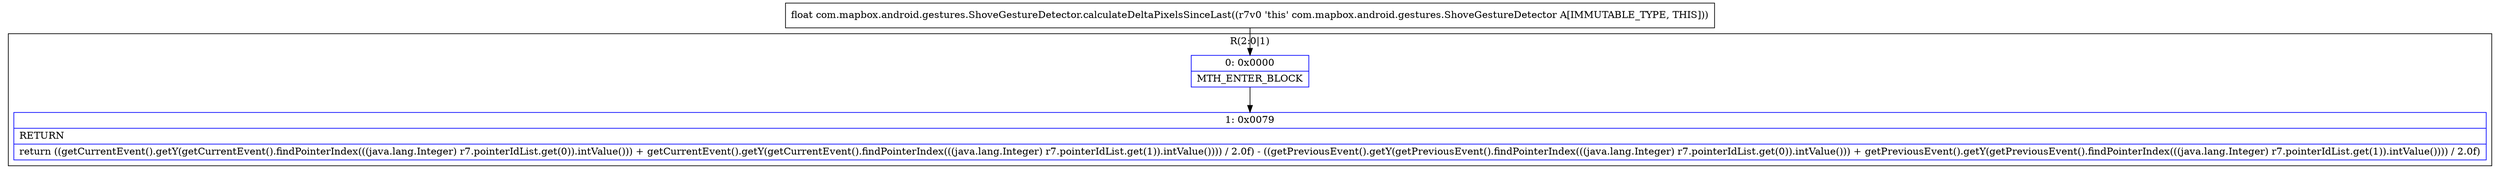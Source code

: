 digraph "CFG forcom.mapbox.android.gestures.ShoveGestureDetector.calculateDeltaPixelsSinceLast()F" {
subgraph cluster_Region_1175864988 {
label = "R(2:0|1)";
node [shape=record,color=blue];
Node_0 [shape=record,label="{0\:\ 0x0000|MTH_ENTER_BLOCK\l}"];
Node_1 [shape=record,label="{1\:\ 0x0079|RETURN\l|return ((getCurrentEvent().getY(getCurrentEvent().findPointerIndex(((java.lang.Integer) r7.pointerIdList.get(0)).intValue())) + getCurrentEvent().getY(getCurrentEvent().findPointerIndex(((java.lang.Integer) r7.pointerIdList.get(1)).intValue()))) \/ 2.0f) \- ((getPreviousEvent().getY(getPreviousEvent().findPointerIndex(((java.lang.Integer) r7.pointerIdList.get(0)).intValue())) + getPreviousEvent().getY(getPreviousEvent().findPointerIndex(((java.lang.Integer) r7.pointerIdList.get(1)).intValue()))) \/ 2.0f)\l}"];
}
MethodNode[shape=record,label="{float com.mapbox.android.gestures.ShoveGestureDetector.calculateDeltaPixelsSinceLast((r7v0 'this' com.mapbox.android.gestures.ShoveGestureDetector A[IMMUTABLE_TYPE, THIS])) }"];
MethodNode -> Node_0;
Node_0 -> Node_1;
}

